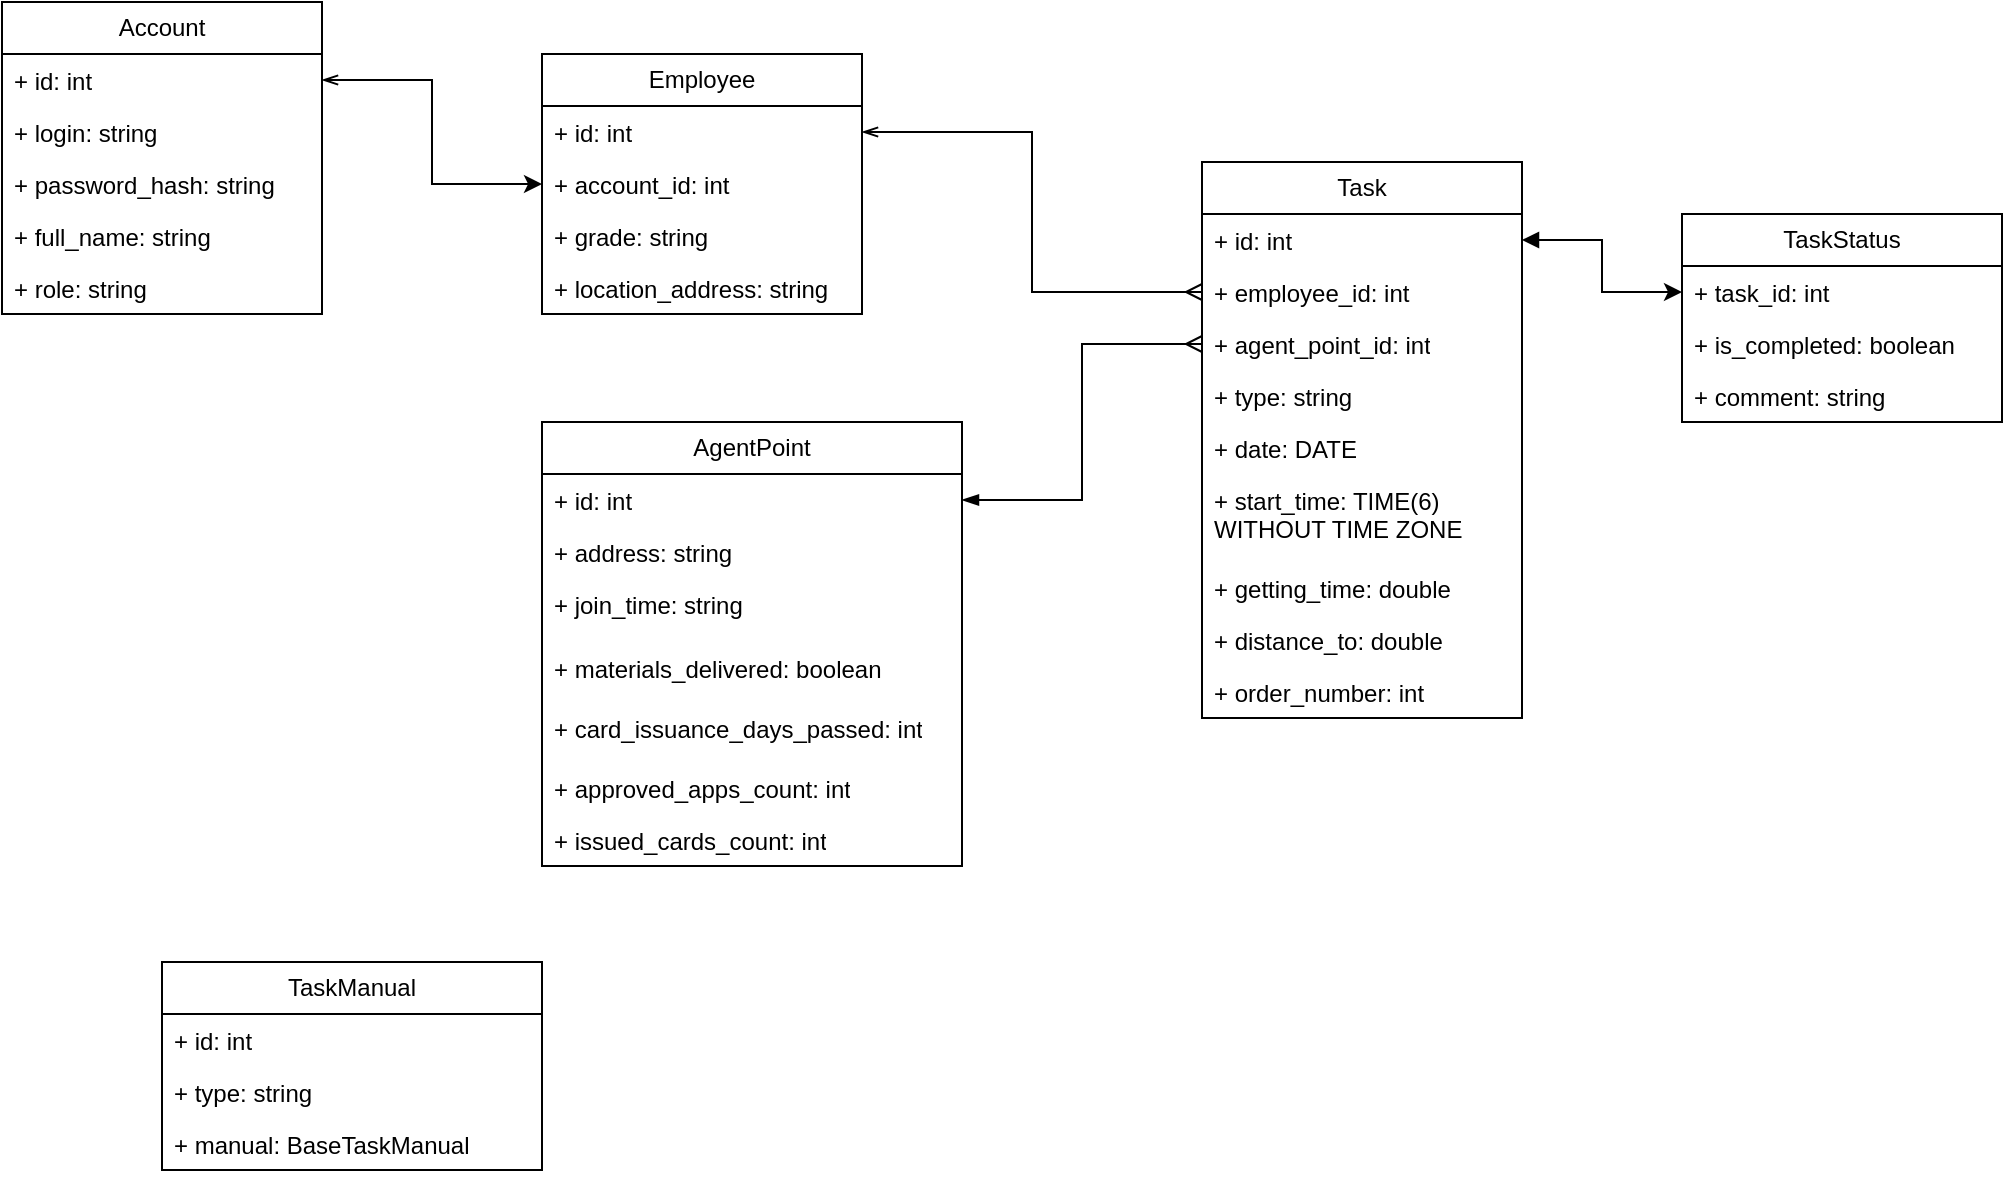 <mxfile version="22.0.2" type="device">
  <diagram id="C5RBs43oDa-KdzZeNtuy" name="Page-1">
    <mxGraphModel dx="1434" dy="836" grid="1" gridSize="10" guides="1" tooltips="1" connect="1" arrows="1" fold="1" page="1" pageScale="1" pageWidth="827" pageHeight="1169" math="0" shadow="0">
      <root>
        <mxCell id="WIyWlLk6GJQsqaUBKTNV-0" />
        <mxCell id="WIyWlLk6GJQsqaUBKTNV-1" parent="WIyWlLk6GJQsqaUBKTNV-0" />
        <mxCell id="E8INULmg8TGF0teaVWFu-0" value="Account" style="swimlane;fontStyle=0;childLayout=stackLayout;horizontal=1;startSize=26;fillColor=none;horizontalStack=0;resizeParent=1;resizeParentMax=0;resizeLast=0;collapsible=1;marginBottom=0;whiteSpace=wrap;html=1;" parent="WIyWlLk6GJQsqaUBKTNV-1" vertex="1">
          <mxGeometry x="20" y="40" width="160" height="156" as="geometry" />
        </mxCell>
        <mxCell id="E8INULmg8TGF0teaVWFu-1" value="+ id: int" style="text;strokeColor=none;fillColor=none;align=left;verticalAlign=top;spacingLeft=4;spacingRight=4;overflow=hidden;rotatable=0;points=[[0,0.5],[1,0.5]];portConstraint=eastwest;whiteSpace=wrap;html=1;" parent="E8INULmg8TGF0teaVWFu-0" vertex="1">
          <mxGeometry y="26" width="160" height="26" as="geometry" />
        </mxCell>
        <mxCell id="E8INULmg8TGF0teaVWFu-2" value="+ login: string" style="text;strokeColor=none;fillColor=none;align=left;verticalAlign=top;spacingLeft=4;spacingRight=4;overflow=hidden;rotatable=0;points=[[0,0.5],[1,0.5]];portConstraint=eastwest;whiteSpace=wrap;html=1;" parent="E8INULmg8TGF0teaVWFu-0" vertex="1">
          <mxGeometry y="52" width="160" height="26" as="geometry" />
        </mxCell>
        <mxCell id="E8INULmg8TGF0teaVWFu-3" value="+ password_hash: string" style="text;strokeColor=none;fillColor=none;align=left;verticalAlign=top;spacingLeft=4;spacingRight=4;overflow=hidden;rotatable=0;points=[[0,0.5],[1,0.5]];portConstraint=eastwest;whiteSpace=wrap;html=1;" parent="E8INULmg8TGF0teaVWFu-0" vertex="1">
          <mxGeometry y="78" width="160" height="26" as="geometry" />
        </mxCell>
        <mxCell id="E8INULmg8TGF0teaVWFu-24" value="+ full_name: string" style="text;strokeColor=none;fillColor=none;align=left;verticalAlign=top;spacingLeft=4;spacingRight=4;overflow=hidden;rotatable=0;points=[[0,0.5],[1,0.5]];portConstraint=eastwest;whiteSpace=wrap;html=1;" parent="E8INULmg8TGF0teaVWFu-0" vertex="1">
          <mxGeometry y="104" width="160" height="26" as="geometry" />
        </mxCell>
        <mxCell id="E8INULmg8TGF0teaVWFu-25" value="+ role: string" style="text;strokeColor=none;fillColor=none;align=left;verticalAlign=top;spacingLeft=4;spacingRight=4;overflow=hidden;rotatable=0;points=[[0,0.5],[1,0.5]];portConstraint=eastwest;whiteSpace=wrap;html=1;" parent="E8INULmg8TGF0teaVWFu-0" vertex="1">
          <mxGeometry y="130" width="160" height="26" as="geometry" />
        </mxCell>
        <mxCell id="E8INULmg8TGF0teaVWFu-4" value="AgentPoint" style="swimlane;fontStyle=0;childLayout=stackLayout;horizontal=1;startSize=26;fillColor=none;horizontalStack=0;resizeParent=1;resizeParentMax=0;resizeLast=0;collapsible=1;marginBottom=0;whiteSpace=wrap;html=1;" parent="WIyWlLk6GJQsqaUBKTNV-1" vertex="1">
          <mxGeometry x="290" y="250" width="210" height="222" as="geometry" />
        </mxCell>
        <mxCell id="E8INULmg8TGF0teaVWFu-5" value="+ id: int" style="text;strokeColor=none;fillColor=none;align=left;verticalAlign=top;spacingLeft=4;spacingRight=4;overflow=hidden;rotatable=0;points=[[0,0.5],[1,0.5]];portConstraint=eastwest;whiteSpace=wrap;html=1;" parent="E8INULmg8TGF0teaVWFu-4" vertex="1">
          <mxGeometry y="26" width="210" height="26" as="geometry" />
        </mxCell>
        <mxCell id="E8INULmg8TGF0teaVWFu-6" value="+ address: string" style="text;strokeColor=none;fillColor=none;align=left;verticalAlign=top;spacingLeft=4;spacingRight=4;overflow=hidden;rotatable=0;points=[[0,0.5],[1,0.5]];portConstraint=eastwest;whiteSpace=wrap;html=1;" parent="E8INULmg8TGF0teaVWFu-4" vertex="1">
          <mxGeometry y="52" width="210" height="26" as="geometry" />
        </mxCell>
        <mxCell id="E8INULmg8TGF0teaVWFu-7" value="+ join_time: string" style="text;strokeColor=none;fillColor=none;align=left;verticalAlign=top;spacingLeft=4;spacingRight=4;overflow=hidden;rotatable=0;points=[[0,0.5],[1,0.5]];portConstraint=eastwest;whiteSpace=wrap;html=1;" parent="E8INULmg8TGF0teaVWFu-4" vertex="1">
          <mxGeometry y="78" width="210" height="32" as="geometry" />
        </mxCell>
        <mxCell id="E8INULmg8TGF0teaVWFu-26" value="+ materials_delivered: boolean" style="text;strokeColor=none;fillColor=none;align=left;verticalAlign=top;spacingLeft=4;spacingRight=4;overflow=hidden;rotatable=0;points=[[0,0.5],[1,0.5]];portConstraint=eastwest;whiteSpace=wrap;html=1;" parent="E8INULmg8TGF0teaVWFu-4" vertex="1">
          <mxGeometry y="110" width="210" height="30" as="geometry" />
        </mxCell>
        <mxCell id="E8INULmg8TGF0teaVWFu-27" value="+ card_issuance_days_passed: int" style="text;strokeColor=none;fillColor=none;align=left;verticalAlign=top;spacingLeft=4;spacingRight=4;overflow=hidden;rotatable=0;points=[[0,0.5],[1,0.5]];portConstraint=eastwest;whiteSpace=wrap;html=1;" parent="E8INULmg8TGF0teaVWFu-4" vertex="1">
          <mxGeometry y="140" width="210" height="30" as="geometry" />
        </mxCell>
        <mxCell id="E8INULmg8TGF0teaVWFu-28" value="+ approved_apps_count: int" style="text;strokeColor=none;fillColor=none;align=left;verticalAlign=top;spacingLeft=4;spacingRight=4;overflow=hidden;rotatable=0;points=[[0,0.5],[1,0.5]];portConstraint=eastwest;whiteSpace=wrap;html=1;" parent="E8INULmg8TGF0teaVWFu-4" vertex="1">
          <mxGeometry y="170" width="210" height="26" as="geometry" />
        </mxCell>
        <mxCell id="E8INULmg8TGF0teaVWFu-29" value="+ issued_cards_count: int" style="text;strokeColor=none;fillColor=none;align=left;verticalAlign=top;spacingLeft=4;spacingRight=4;overflow=hidden;rotatable=0;points=[[0,0.5],[1,0.5]];portConstraint=eastwest;whiteSpace=wrap;html=1;" parent="E8INULmg8TGF0teaVWFu-4" vertex="1">
          <mxGeometry y="196" width="210" height="26" as="geometry" />
        </mxCell>
        <mxCell id="E8INULmg8TGF0teaVWFu-8" value="Employee" style="swimlane;fontStyle=0;childLayout=stackLayout;horizontal=1;startSize=26;fillColor=none;horizontalStack=0;resizeParent=1;resizeParentMax=0;resizeLast=0;collapsible=1;marginBottom=0;whiteSpace=wrap;html=1;" parent="WIyWlLk6GJQsqaUBKTNV-1" vertex="1">
          <mxGeometry x="290" y="66" width="160" height="130" as="geometry" />
        </mxCell>
        <mxCell id="E8INULmg8TGF0teaVWFu-9" value="+ id: int" style="text;strokeColor=none;fillColor=none;align=left;verticalAlign=top;spacingLeft=4;spacingRight=4;overflow=hidden;rotatable=0;points=[[0,0.5],[1,0.5]];portConstraint=eastwest;whiteSpace=wrap;html=1;" parent="E8INULmg8TGF0teaVWFu-8" vertex="1">
          <mxGeometry y="26" width="160" height="26" as="geometry" />
        </mxCell>
        <mxCell id="E8INULmg8TGF0teaVWFu-10" value="+ account_id: int" style="text;strokeColor=none;fillColor=none;align=left;verticalAlign=top;spacingLeft=4;spacingRight=4;overflow=hidden;rotatable=0;points=[[0,0.5],[1,0.5]];portConstraint=eastwest;whiteSpace=wrap;html=1;" parent="E8INULmg8TGF0teaVWFu-8" vertex="1">
          <mxGeometry y="52" width="160" height="26" as="geometry" />
        </mxCell>
        <mxCell id="E8INULmg8TGF0teaVWFu-11" value="+ grade: string" style="text;strokeColor=none;fillColor=none;align=left;verticalAlign=top;spacingLeft=4;spacingRight=4;overflow=hidden;rotatable=0;points=[[0,0.5],[1,0.5]];portConstraint=eastwest;whiteSpace=wrap;html=1;" parent="E8INULmg8TGF0teaVWFu-8" vertex="1">
          <mxGeometry y="78" width="160" height="26" as="geometry" />
        </mxCell>
        <mxCell id="E8INULmg8TGF0teaVWFu-30" value="+ location_address: string" style="text;strokeColor=none;fillColor=none;align=left;verticalAlign=top;spacingLeft=4;spacingRight=4;overflow=hidden;rotatable=0;points=[[0,0.5],[1,0.5]];portConstraint=eastwest;whiteSpace=wrap;html=1;" parent="E8INULmg8TGF0teaVWFu-8" vertex="1">
          <mxGeometry y="104" width="160" height="26" as="geometry" />
        </mxCell>
        <mxCell id="E8INULmg8TGF0teaVWFu-12" value="Task" style="swimlane;fontStyle=0;childLayout=stackLayout;horizontal=1;startSize=26;fillColor=none;horizontalStack=0;resizeParent=1;resizeParentMax=0;resizeLast=0;collapsible=1;marginBottom=0;whiteSpace=wrap;html=1;" parent="WIyWlLk6GJQsqaUBKTNV-1" vertex="1">
          <mxGeometry x="620" y="120" width="160" height="278" as="geometry" />
        </mxCell>
        <mxCell id="E8INULmg8TGF0teaVWFu-13" value="+ id: int" style="text;strokeColor=none;fillColor=none;align=left;verticalAlign=top;spacingLeft=4;spacingRight=4;overflow=hidden;rotatable=0;points=[[0,0.5],[1,0.5]];portConstraint=eastwest;whiteSpace=wrap;html=1;" parent="E8INULmg8TGF0teaVWFu-12" vertex="1">
          <mxGeometry y="26" width="160" height="26" as="geometry" />
        </mxCell>
        <mxCell id="E8INULmg8TGF0teaVWFu-35" value="+ employee_id: int" style="text;strokeColor=none;fillColor=none;align=left;verticalAlign=top;spacingLeft=4;spacingRight=4;overflow=hidden;rotatable=0;points=[[0,0.5],[1,0.5]];portConstraint=eastwest;whiteSpace=wrap;html=1;" parent="E8INULmg8TGF0teaVWFu-12" vertex="1">
          <mxGeometry y="52" width="160" height="26" as="geometry" />
        </mxCell>
        <mxCell id="E8INULmg8TGF0teaVWFu-15" value="+ agent_point_id: int" style="text;strokeColor=none;fillColor=none;align=left;verticalAlign=top;spacingLeft=4;spacingRight=4;overflow=hidden;rotatable=0;points=[[0,0.5],[1,0.5]];portConstraint=eastwest;whiteSpace=wrap;html=1;" parent="E8INULmg8TGF0teaVWFu-12" vertex="1">
          <mxGeometry y="78" width="160" height="26" as="geometry" />
        </mxCell>
        <mxCell id="E8INULmg8TGF0teaVWFu-14" value="+ type: string" style="text;strokeColor=none;fillColor=none;align=left;verticalAlign=top;spacingLeft=4;spacingRight=4;overflow=hidden;rotatable=0;points=[[0,0.5],[1,0.5]];portConstraint=eastwest;whiteSpace=wrap;html=1;" parent="E8INULmg8TGF0teaVWFu-12" vertex="1">
          <mxGeometry y="104" width="160" height="26" as="geometry" />
        </mxCell>
        <mxCell id="E8INULmg8TGF0teaVWFu-31" value="+ date: DATE" style="text;strokeColor=none;fillColor=none;align=left;verticalAlign=top;spacingLeft=4;spacingRight=4;overflow=hidden;rotatable=0;points=[[0,0.5],[1,0.5]];portConstraint=eastwest;whiteSpace=wrap;html=1;" parent="E8INULmg8TGF0teaVWFu-12" vertex="1">
          <mxGeometry y="130" width="160" height="26" as="geometry" />
        </mxCell>
        <mxCell id="E8INULmg8TGF0teaVWFu-32" value="+ start_time: TIME(6) WITHOUT TIME ZONE" style="text;strokeColor=none;fillColor=none;align=left;verticalAlign=top;spacingLeft=4;spacingRight=4;overflow=hidden;rotatable=0;points=[[0,0.5],[1,0.5]];portConstraint=eastwest;whiteSpace=wrap;html=1;" parent="E8INULmg8TGF0teaVWFu-12" vertex="1">
          <mxGeometry y="156" width="160" height="44" as="geometry" />
        </mxCell>
        <mxCell id="E8INULmg8TGF0teaVWFu-33" value="+ getting_time: double" style="text;strokeColor=none;fillColor=none;align=left;verticalAlign=top;spacingLeft=4;spacingRight=4;overflow=hidden;rotatable=0;points=[[0,0.5],[1,0.5]];portConstraint=eastwest;whiteSpace=wrap;html=1;" parent="E8INULmg8TGF0teaVWFu-12" vertex="1">
          <mxGeometry y="200" width="160" height="26" as="geometry" />
        </mxCell>
        <mxCell id="E8INULmg8TGF0teaVWFu-34" value="+ distance_to: double" style="text;strokeColor=none;fillColor=none;align=left;verticalAlign=top;spacingLeft=4;spacingRight=4;overflow=hidden;rotatable=0;points=[[0,0.5],[1,0.5]];portConstraint=eastwest;whiteSpace=wrap;html=1;" parent="E8INULmg8TGF0teaVWFu-12" vertex="1">
          <mxGeometry y="226" width="160" height="26" as="geometry" />
        </mxCell>
        <mxCell id="E8INULmg8TGF0teaVWFu-36" value="+ order_number: int" style="text;strokeColor=none;fillColor=none;align=left;verticalAlign=top;spacingLeft=4;spacingRight=4;overflow=hidden;rotatable=0;points=[[0,0.5],[1,0.5]];portConstraint=eastwest;whiteSpace=wrap;html=1;" parent="E8INULmg8TGF0teaVWFu-12" vertex="1">
          <mxGeometry y="252" width="160" height="26" as="geometry" />
        </mxCell>
        <mxCell id="E8INULmg8TGF0teaVWFu-16" value="TaskManual" style="swimlane;fontStyle=0;childLayout=stackLayout;horizontal=1;startSize=26;fillColor=none;horizontalStack=0;resizeParent=1;resizeParentMax=0;resizeLast=0;collapsible=1;marginBottom=0;whiteSpace=wrap;html=1;" parent="WIyWlLk6GJQsqaUBKTNV-1" vertex="1">
          <mxGeometry x="100" y="520" width="190" height="104" as="geometry" />
        </mxCell>
        <mxCell id="E8INULmg8TGF0teaVWFu-17" value="+ id: int" style="text;strokeColor=none;fillColor=none;align=left;verticalAlign=top;spacingLeft=4;spacingRight=4;overflow=hidden;rotatable=0;points=[[0,0.5],[1,0.5]];portConstraint=eastwest;whiteSpace=wrap;html=1;" parent="E8INULmg8TGF0teaVWFu-16" vertex="1">
          <mxGeometry y="26" width="190" height="26" as="geometry" />
        </mxCell>
        <mxCell id="E8INULmg8TGF0teaVWFu-18" value="+ type: string" style="text;strokeColor=none;fillColor=none;align=left;verticalAlign=top;spacingLeft=4;spacingRight=4;overflow=hidden;rotatable=0;points=[[0,0.5],[1,0.5]];portConstraint=eastwest;whiteSpace=wrap;html=1;" parent="E8INULmg8TGF0teaVWFu-16" vertex="1">
          <mxGeometry y="52" width="190" height="26" as="geometry" />
        </mxCell>
        <mxCell id="E8INULmg8TGF0teaVWFu-19" value="+ manual: BaseTaskManual" style="text;strokeColor=none;fillColor=none;align=left;verticalAlign=top;spacingLeft=4;spacingRight=4;overflow=hidden;rotatable=0;points=[[0,0.5],[1,0.5]];portConstraint=eastwest;whiteSpace=wrap;html=1;" parent="E8INULmg8TGF0teaVWFu-16" vertex="1">
          <mxGeometry y="78" width="190" height="26" as="geometry" />
        </mxCell>
        <mxCell id="E8INULmg8TGF0teaVWFu-20" value="TaskStatus" style="swimlane;fontStyle=0;childLayout=stackLayout;horizontal=1;startSize=26;fillColor=none;horizontalStack=0;resizeParent=1;resizeParentMax=0;resizeLast=0;collapsible=1;marginBottom=0;whiteSpace=wrap;html=1;" parent="WIyWlLk6GJQsqaUBKTNV-1" vertex="1">
          <mxGeometry x="860" y="146" width="160" height="104" as="geometry" />
        </mxCell>
        <mxCell id="E8INULmg8TGF0teaVWFu-21" value="+ task_id: int" style="text;strokeColor=none;fillColor=none;align=left;verticalAlign=top;spacingLeft=4;spacingRight=4;overflow=hidden;rotatable=0;points=[[0,0.5],[1,0.5]];portConstraint=eastwest;whiteSpace=wrap;html=1;" parent="E8INULmg8TGF0teaVWFu-20" vertex="1">
          <mxGeometry y="26" width="160" height="26" as="geometry" />
        </mxCell>
        <mxCell id="E8INULmg8TGF0teaVWFu-22" value="+ is_completed: boolean" style="text;strokeColor=none;fillColor=none;align=left;verticalAlign=top;spacingLeft=4;spacingRight=4;overflow=hidden;rotatable=0;points=[[0,0.5],[1,0.5]];portConstraint=eastwest;whiteSpace=wrap;html=1;" parent="E8INULmg8TGF0teaVWFu-20" vertex="1">
          <mxGeometry y="52" width="160" height="26" as="geometry" />
        </mxCell>
        <mxCell id="E8INULmg8TGF0teaVWFu-23" value="+ comment: string" style="text;strokeColor=none;fillColor=none;align=left;verticalAlign=top;spacingLeft=4;spacingRight=4;overflow=hidden;rotatable=0;points=[[0,0.5],[1,0.5]];portConstraint=eastwest;whiteSpace=wrap;html=1;" parent="E8INULmg8TGF0teaVWFu-20" vertex="1">
          <mxGeometry y="78" width="160" height="26" as="geometry" />
        </mxCell>
        <mxCell id="E8INULmg8TGF0teaVWFu-39" style="edgeStyle=orthogonalEdgeStyle;rounded=0;orthogonalLoop=1;jettySize=auto;html=1;exitX=1;exitY=0.5;exitDx=0;exitDy=0;entryX=0;entryY=0.5;entryDx=0;entryDy=0;startArrow=openThin;startFill=0;" parent="WIyWlLk6GJQsqaUBKTNV-1" source="E8INULmg8TGF0teaVWFu-1" target="E8INULmg8TGF0teaVWFu-8" edge="1">
          <mxGeometry relative="1" as="geometry" />
        </mxCell>
        <mxCell id="E8INULmg8TGF0teaVWFu-40" style="edgeStyle=orthogonalEdgeStyle;rounded=0;orthogonalLoop=1;jettySize=auto;html=1;exitX=1;exitY=0.5;exitDx=0;exitDy=0;entryX=0;entryY=0.5;entryDx=0;entryDy=0;startArrow=blockThin;startFill=1;endArrow=ERmany;endFill=0;" parent="WIyWlLk6GJQsqaUBKTNV-1" source="E8INULmg8TGF0teaVWFu-5" target="E8INULmg8TGF0teaVWFu-15" edge="1">
          <mxGeometry relative="1" as="geometry" />
        </mxCell>
        <mxCell id="E8INULmg8TGF0teaVWFu-41" style="edgeStyle=orthogonalEdgeStyle;rounded=0;orthogonalLoop=1;jettySize=auto;html=1;exitX=1;exitY=0.5;exitDx=0;exitDy=0;entryX=0;entryY=0.5;entryDx=0;entryDy=0;endArrow=ERmany;endFill=0;startArrow=openThin;startFill=0;" parent="WIyWlLk6GJQsqaUBKTNV-1" source="E8INULmg8TGF0teaVWFu-9" target="E8INULmg8TGF0teaVWFu-35" edge="1">
          <mxGeometry relative="1" as="geometry" />
        </mxCell>
        <mxCell id="E8INULmg8TGF0teaVWFu-42" style="edgeStyle=orthogonalEdgeStyle;rounded=0;orthogonalLoop=1;jettySize=auto;html=1;exitX=1;exitY=0.5;exitDx=0;exitDy=0;entryX=0;entryY=0.5;entryDx=0;entryDy=0;startArrow=block;startFill=1;" parent="WIyWlLk6GJQsqaUBKTNV-1" source="E8INULmg8TGF0teaVWFu-13" target="E8INULmg8TGF0teaVWFu-21" edge="1">
          <mxGeometry relative="1" as="geometry" />
        </mxCell>
      </root>
    </mxGraphModel>
  </diagram>
</mxfile>
